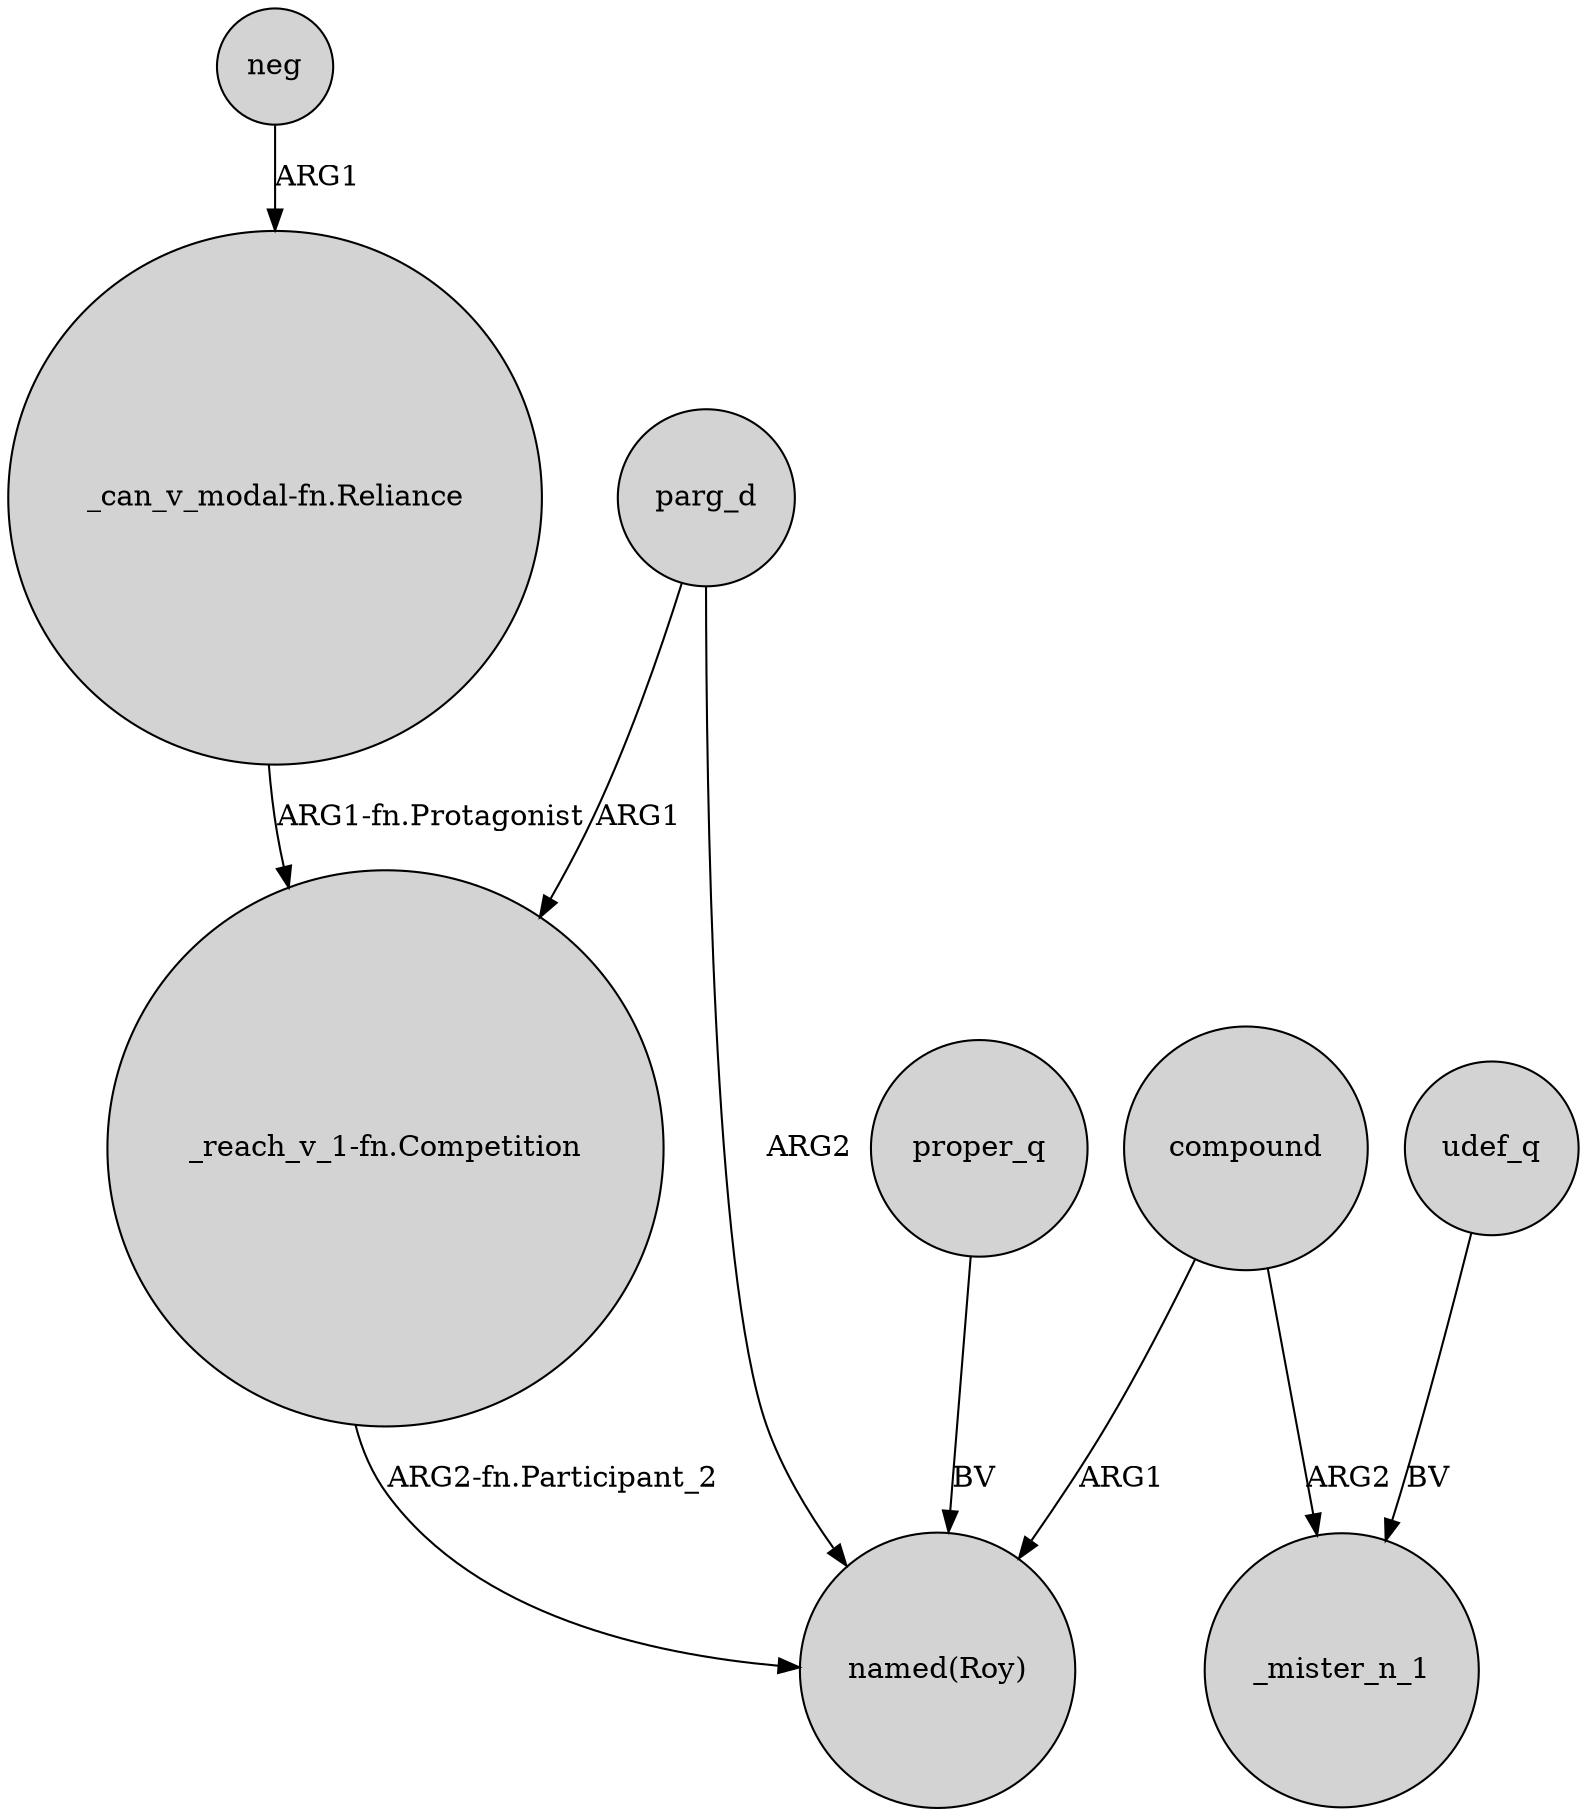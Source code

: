 digraph {
	node [shape=circle style=filled]
	neg -> "_can_v_modal-fn.Reliance" [label=ARG1]
	parg_d -> "named(Roy)" [label=ARG2]
	compound -> _mister_n_1 [label=ARG2]
	compound -> "named(Roy)" [label=ARG1]
	udef_q -> _mister_n_1 [label=BV]
	"_can_v_modal-fn.Reliance" -> "_reach_v_1-fn.Competition" [label="ARG1-fn.Protagonist"]
	proper_q -> "named(Roy)" [label=BV]
	parg_d -> "_reach_v_1-fn.Competition" [label=ARG1]
	"_reach_v_1-fn.Competition" -> "named(Roy)" [label="ARG2-fn.Participant_2"]
}
